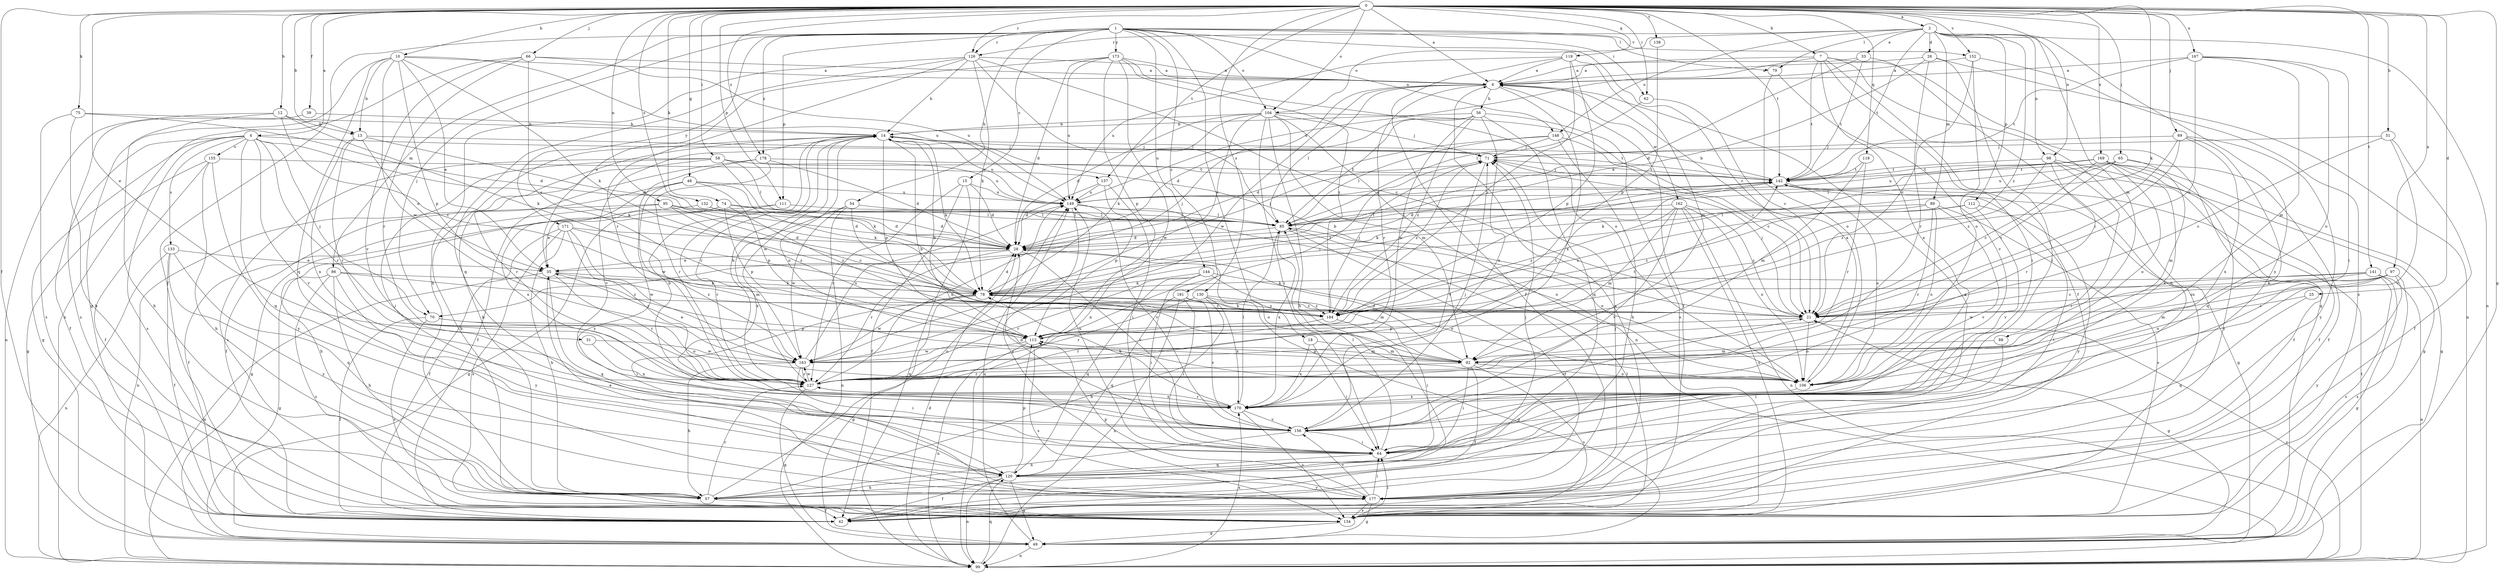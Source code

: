 strict digraph  {
0;
1;
2;
4;
6;
7;
10;
12;
13;
14;
15;
18;
21;
25;
26;
28;
31;
33;
35;
39;
42;
48;
49;
51;
54;
56;
57;
58;
62;
64;
65;
66;
69;
70;
71;
74;
75;
78;
79;
85;
86;
88;
89;
92;
95;
97;
98;
99;
104;
106;
111;
112;
113;
118;
119;
120;
126;
127;
130;
132;
133;
134;
137;
138;
141;
142;
144;
148;
149;
152;
155;
156;
162;
163;
167;
169;
170;
171;
173;
177;
178;
181;
184;
0 -> 2  [label=a];
0 -> 4  [label=a];
0 -> 6  [label=a];
0 -> 7  [label=b];
0 -> 10  [label=b];
0 -> 12  [label=b];
0 -> 13  [label=b];
0 -> 25  [label=d];
0 -> 31  [label=e];
0 -> 39  [label=f];
0 -> 42  [label=f];
0 -> 48  [label=g];
0 -> 49  [label=g];
0 -> 51  [label=h];
0 -> 58  [label=i];
0 -> 62  [label=i];
0 -> 65  [label=j];
0 -> 66  [label=j];
0 -> 69  [label=j];
0 -> 74  [label=k];
0 -> 75  [label=k];
0 -> 78  [label=k];
0 -> 95  [label=n];
0 -> 97  [label=n];
0 -> 98  [label=n];
0 -> 104  [label=o];
0 -> 111  [label=p];
0 -> 118  [label=q];
0 -> 119  [label=q];
0 -> 126  [label=r];
0 -> 130  [label=s];
0 -> 132  [label=s];
0 -> 137  [label=t];
0 -> 138  [label=t];
0 -> 141  [label=t];
0 -> 142  [label=t];
0 -> 152  [label=v];
0 -> 167  [label=x];
0 -> 169  [label=x];
0 -> 178  [label=z];
1 -> 15  [label=c];
1 -> 18  [label=c];
1 -> 21  [label=c];
1 -> 42  [label=f];
1 -> 54  [label=h];
1 -> 62  [label=i];
1 -> 70  [label=j];
1 -> 79  [label=l];
1 -> 86  [label=m];
1 -> 104  [label=o];
1 -> 111  [label=p];
1 -> 126  [label=r];
1 -> 144  [label=u];
1 -> 148  [label=u];
1 -> 152  [label=v];
1 -> 171  [label=y];
1 -> 173  [label=y];
1 -> 178  [label=z];
1 -> 181  [label=z];
2 -> 26  [label=d];
2 -> 33  [label=e];
2 -> 79  [label=l];
2 -> 88  [label=m];
2 -> 89  [label=m];
2 -> 98  [label=n];
2 -> 99  [label=n];
2 -> 104  [label=o];
2 -> 112  [label=p];
2 -> 126  [label=r];
2 -> 142  [label=t];
2 -> 148  [label=u];
2 -> 177  [label=y];
2 -> 184  [label=z];
4 -> 42  [label=f];
4 -> 49  [label=g];
4 -> 70  [label=j];
4 -> 78  [label=k];
4 -> 120  [label=q];
4 -> 127  [label=r];
4 -> 133  [label=s];
4 -> 134  [label=s];
4 -> 142  [label=t];
4 -> 155  [label=v];
4 -> 156  [label=v];
6 -> 42  [label=f];
6 -> 56  [label=h];
6 -> 70  [label=j];
6 -> 85  [label=l];
6 -> 127  [label=r];
6 -> 162  [label=w];
6 -> 163  [label=w];
6 -> 170  [label=x];
7 -> 6  [label=a];
7 -> 42  [label=f];
7 -> 49  [label=g];
7 -> 64  [label=i];
7 -> 134  [label=s];
7 -> 142  [label=t];
7 -> 149  [label=u];
7 -> 170  [label=x];
10 -> 6  [label=a];
10 -> 13  [label=b];
10 -> 35  [label=e];
10 -> 49  [label=g];
10 -> 78  [label=k];
10 -> 113  [label=p];
10 -> 120  [label=q];
10 -> 149  [label=u];
10 -> 163  [label=w];
12 -> 13  [label=b];
12 -> 21  [label=c];
12 -> 57  [label=h];
12 -> 78  [label=k];
12 -> 99  [label=n];
13 -> 28  [label=d];
13 -> 35  [label=e];
13 -> 71  [label=j];
13 -> 127  [label=r];
13 -> 170  [label=x];
14 -> 71  [label=j];
14 -> 78  [label=k];
14 -> 106  [label=o];
14 -> 113  [label=p];
14 -> 127  [label=r];
14 -> 149  [label=u];
14 -> 156  [label=v];
14 -> 163  [label=w];
15 -> 28  [label=d];
15 -> 42  [label=f];
15 -> 99  [label=n];
15 -> 127  [label=r];
15 -> 149  [label=u];
18 -> 64  [label=i];
18 -> 92  [label=m];
18 -> 170  [label=x];
21 -> 14  [label=b];
21 -> 49  [label=g];
21 -> 71  [label=j];
21 -> 106  [label=o];
21 -> 113  [label=p];
25 -> 21  [label=c];
25 -> 120  [label=q];
26 -> 6  [label=a];
26 -> 35  [label=e];
26 -> 64  [label=i];
26 -> 99  [label=n];
26 -> 127  [label=r];
28 -> 35  [label=e];
28 -> 71  [label=j];
28 -> 106  [label=o];
28 -> 127  [label=r];
28 -> 156  [label=v];
31 -> 163  [label=w];
31 -> 170  [label=x];
33 -> 6  [label=a];
33 -> 28  [label=d];
33 -> 57  [label=h];
33 -> 142  [label=t];
35 -> 78  [label=k];
35 -> 99  [label=n];
35 -> 120  [label=q];
35 -> 127  [label=r];
35 -> 184  [label=z];
39 -> 14  [label=b];
39 -> 134  [label=s];
42 -> 6  [label=a];
48 -> 42  [label=f];
48 -> 78  [label=k];
48 -> 113  [label=p];
48 -> 149  [label=u];
48 -> 163  [label=w];
48 -> 170  [label=x];
49 -> 99  [label=n];
49 -> 149  [label=u];
51 -> 21  [label=c];
51 -> 42  [label=f];
51 -> 71  [label=j];
51 -> 156  [label=v];
54 -> 85  [label=l];
54 -> 99  [label=n];
54 -> 163  [label=w];
54 -> 170  [label=x];
54 -> 184  [label=z];
56 -> 14  [label=b];
56 -> 28  [label=d];
56 -> 85  [label=l];
56 -> 120  [label=q];
56 -> 134  [label=s];
56 -> 163  [label=w];
56 -> 170  [label=x];
56 -> 184  [label=z];
57 -> 14  [label=b];
57 -> 42  [label=f];
57 -> 127  [label=r];
57 -> 149  [label=u];
58 -> 64  [label=i];
58 -> 78  [label=k];
58 -> 85  [label=l];
58 -> 127  [label=r];
58 -> 134  [label=s];
58 -> 142  [label=t];
58 -> 149  [label=u];
62 -> 21  [label=c];
62 -> 85  [label=l];
64 -> 85  [label=l];
64 -> 120  [label=q];
64 -> 149  [label=u];
65 -> 21  [label=c];
65 -> 42  [label=f];
65 -> 78  [label=k];
65 -> 92  [label=m];
65 -> 142  [label=t];
65 -> 149  [label=u];
66 -> 6  [label=a];
66 -> 21  [label=c];
66 -> 99  [label=n];
66 -> 127  [label=r];
66 -> 149  [label=u];
66 -> 156  [label=v];
69 -> 21  [label=c];
69 -> 71  [label=j];
69 -> 120  [label=q];
69 -> 170  [label=x];
69 -> 177  [label=y];
69 -> 184  [label=z];
70 -> 42  [label=f];
70 -> 106  [label=o];
70 -> 113  [label=p];
70 -> 134  [label=s];
71 -> 142  [label=t];
71 -> 156  [label=v];
71 -> 184  [label=z];
74 -> 28  [label=d];
74 -> 35  [label=e];
74 -> 49  [label=g];
74 -> 85  [label=l];
74 -> 113  [label=p];
74 -> 184  [label=z];
75 -> 14  [label=b];
75 -> 28  [label=d];
75 -> 57  [label=h];
75 -> 134  [label=s];
78 -> 21  [label=c];
78 -> 28  [label=d];
78 -> 49  [label=g];
78 -> 64  [label=i];
78 -> 142  [label=t];
78 -> 163  [label=w];
78 -> 184  [label=z];
79 -> 106  [label=o];
79 -> 156  [label=v];
85 -> 28  [label=d];
85 -> 42  [label=f];
85 -> 106  [label=o];
85 -> 170  [label=x];
86 -> 49  [label=g];
86 -> 57  [label=h];
86 -> 78  [label=k];
86 -> 134  [label=s];
86 -> 177  [label=y];
86 -> 184  [label=z];
88 -> 64  [label=i];
88 -> 92  [label=m];
89 -> 85  [label=l];
89 -> 106  [label=o];
89 -> 127  [label=r];
89 -> 134  [label=s];
89 -> 156  [label=v];
89 -> 184  [label=z];
92 -> 14  [label=b];
92 -> 28  [label=d];
92 -> 42  [label=f];
92 -> 64  [label=i];
92 -> 106  [label=o];
92 -> 113  [label=p];
92 -> 127  [label=r];
92 -> 134  [label=s];
95 -> 21  [label=c];
95 -> 28  [label=d];
95 -> 42  [label=f];
95 -> 85  [label=l];
95 -> 99  [label=n];
95 -> 184  [label=z];
97 -> 21  [label=c];
97 -> 78  [label=k];
97 -> 92  [label=m];
97 -> 106  [label=o];
97 -> 134  [label=s];
97 -> 177  [label=y];
98 -> 42  [label=f];
98 -> 49  [label=g];
98 -> 64  [label=i];
98 -> 127  [label=r];
98 -> 142  [label=t];
98 -> 184  [label=z];
99 -> 21  [label=c];
99 -> 28  [label=d];
99 -> 120  [label=q];
99 -> 142  [label=t];
99 -> 170  [label=x];
104 -> 14  [label=b];
104 -> 21  [label=c];
104 -> 28  [label=d];
104 -> 57  [label=h];
104 -> 64  [label=i];
104 -> 71  [label=j];
104 -> 78  [label=k];
104 -> 92  [label=m];
104 -> 99  [label=n];
104 -> 163  [label=w];
106 -> 6  [label=a];
106 -> 170  [label=x];
111 -> 49  [label=g];
111 -> 85  [label=l];
111 -> 127  [label=r];
112 -> 85  [label=l];
112 -> 156  [label=v];
112 -> 177  [label=y];
112 -> 184  [label=z];
113 -> 14  [label=b];
113 -> 71  [label=j];
113 -> 92  [label=m];
113 -> 99  [label=n];
113 -> 134  [label=s];
113 -> 142  [label=t];
113 -> 163  [label=w];
118 -> 92  [label=m];
118 -> 127  [label=r];
118 -> 142  [label=t];
119 -> 6  [label=a];
119 -> 42  [label=f];
119 -> 92  [label=m];
119 -> 113  [label=p];
119 -> 149  [label=u];
119 -> 184  [label=z];
120 -> 42  [label=f];
120 -> 49  [label=g];
120 -> 57  [label=h];
120 -> 71  [label=j];
120 -> 99  [label=n];
120 -> 113  [label=p];
120 -> 177  [label=y];
126 -> 6  [label=a];
126 -> 14  [label=b];
126 -> 21  [label=c];
126 -> 57  [label=h];
126 -> 78  [label=k];
126 -> 85  [label=l];
126 -> 120  [label=q];
126 -> 127  [label=r];
127 -> 14  [label=b];
127 -> 49  [label=g];
127 -> 149  [label=u];
127 -> 163  [label=w];
127 -> 170  [label=x];
130 -> 49  [label=g];
130 -> 57  [label=h];
130 -> 127  [label=r];
130 -> 170  [label=x];
130 -> 184  [label=z];
132 -> 28  [label=d];
132 -> 57  [label=h];
132 -> 85  [label=l];
133 -> 35  [label=e];
133 -> 42  [label=f];
133 -> 99  [label=n];
133 -> 120  [label=q];
133 -> 177  [label=y];
134 -> 14  [label=b];
134 -> 49  [label=g];
134 -> 64  [label=i];
134 -> 85  [label=l];
137 -> 28  [label=d];
137 -> 64  [label=i];
137 -> 113  [label=p];
137 -> 149  [label=u];
138 -> 113  [label=p];
141 -> 21  [label=c];
141 -> 49  [label=g];
141 -> 78  [label=k];
141 -> 99  [label=n];
141 -> 134  [label=s];
141 -> 163  [label=w];
142 -> 14  [label=b];
142 -> 28  [label=d];
142 -> 49  [label=g];
142 -> 71  [label=j];
142 -> 78  [label=k];
142 -> 106  [label=o];
142 -> 149  [label=u];
144 -> 64  [label=i];
144 -> 78  [label=k];
144 -> 92  [label=m];
144 -> 106  [label=o];
144 -> 120  [label=q];
144 -> 127  [label=r];
148 -> 21  [label=c];
148 -> 28  [label=d];
148 -> 57  [label=h];
148 -> 71  [label=j];
148 -> 85  [label=l];
149 -> 85  [label=l];
149 -> 106  [label=o];
149 -> 156  [label=v];
149 -> 177  [label=y];
152 -> 6  [label=a];
152 -> 21  [label=c];
152 -> 106  [label=o];
152 -> 134  [label=s];
155 -> 42  [label=f];
155 -> 49  [label=g];
155 -> 57  [label=h];
155 -> 177  [label=y];
155 -> 137  [label=u];
156 -> 14  [label=b];
156 -> 21  [label=c];
156 -> 28  [label=d];
156 -> 57  [label=h];
156 -> 64  [label=i];
156 -> 71  [label=j];
162 -> 21  [label=c];
162 -> 85  [label=l];
162 -> 92  [label=m];
162 -> 99  [label=n];
162 -> 106  [label=o];
162 -> 134  [label=s];
162 -> 156  [label=v];
162 -> 184  [label=z];
163 -> 35  [label=e];
163 -> 57  [label=h];
163 -> 64  [label=i];
163 -> 127  [label=r];
163 -> 142  [label=t];
163 -> 149  [label=u];
167 -> 6  [label=a];
167 -> 21  [label=c];
167 -> 64  [label=i];
167 -> 92  [label=m];
167 -> 106  [label=o];
167 -> 142  [label=t];
169 -> 21  [label=c];
169 -> 42  [label=f];
169 -> 49  [label=g];
169 -> 85  [label=l];
169 -> 106  [label=o];
169 -> 142  [label=t];
169 -> 149  [label=u];
169 -> 170  [label=x];
169 -> 177  [label=y];
170 -> 78  [label=k];
170 -> 85  [label=l];
170 -> 127  [label=r];
170 -> 134  [label=s];
170 -> 156  [label=v];
171 -> 28  [label=d];
171 -> 42  [label=f];
171 -> 57  [label=h];
171 -> 92  [label=m];
171 -> 127  [label=r];
171 -> 134  [label=s];
171 -> 163  [label=w];
173 -> 6  [label=a];
173 -> 28  [label=d];
173 -> 35  [label=e];
173 -> 99  [label=n];
173 -> 106  [label=o];
173 -> 113  [label=p];
173 -> 149  [label=u];
173 -> 184  [label=z];
177 -> 6  [label=a];
177 -> 35  [label=e];
177 -> 49  [label=g];
177 -> 64  [label=i];
177 -> 71  [label=j];
177 -> 113  [label=p];
177 -> 134  [label=s];
177 -> 142  [label=t];
177 -> 156  [label=v];
178 -> 28  [label=d];
178 -> 42  [label=f];
178 -> 127  [label=r];
178 -> 142  [label=t];
178 -> 177  [label=y];
181 -> 64  [label=i];
181 -> 99  [label=n];
181 -> 120  [label=q];
181 -> 156  [label=v];
181 -> 184  [label=z];
184 -> 64  [label=i];
184 -> 71  [label=j];
184 -> 78  [label=k];
184 -> 127  [label=r];
}
